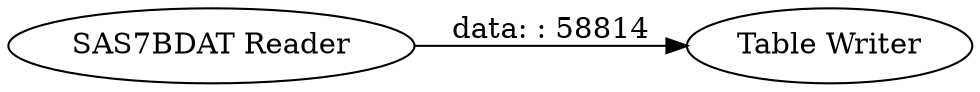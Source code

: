 digraph {
	"5048594898992678167_2" [label="Table Writer"]
	"5048594898992678167_1" [label="SAS7BDAT Reader"]
	"5048594898992678167_1" -> "5048594898992678167_2" [label="data: : 58814"]
	rankdir=LR
}
